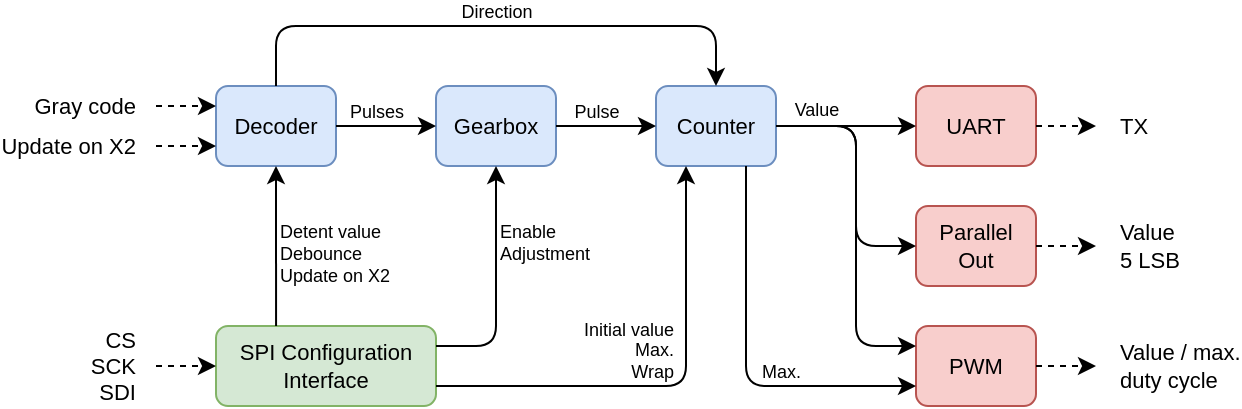 <mxfile version="23.1.5" type="device">
  <diagram name="Page-1" id="2tCvzy36wnuEN88fuqTe">
    <mxGraphModel dx="2003" dy="837" grid="1" gridSize="10" guides="1" tooltips="1" connect="1" arrows="1" fold="1" page="1" pageScale="1" pageWidth="1654" pageHeight="1169" math="0" shadow="0">
      <root>
        <mxCell id="0" />
        <mxCell id="1" parent="0" />
        <mxCell id="hU2LhtuJZFpMrHm7iezN-1" value="Decoder" style="rounded=1;whiteSpace=wrap;html=1;fillColor=#dae8fc;strokeColor=#6c8ebf;fontSize=11;" vertex="1" parent="1">
          <mxGeometry x="350" y="480" width="60" height="40" as="geometry" />
        </mxCell>
        <mxCell id="hU2LhtuJZFpMrHm7iezN-2" value="Counter" style="rounded=1;whiteSpace=wrap;html=1;fillColor=#dae8fc;strokeColor=#6c8ebf;fontSize=11;" vertex="1" parent="1">
          <mxGeometry x="570" y="480" width="60" height="40" as="geometry" />
        </mxCell>
        <mxCell id="hU2LhtuJZFpMrHm7iezN-3" value="Gearbox" style="rounded=1;whiteSpace=wrap;html=1;fillColor=#dae8fc;strokeColor=#6c8ebf;fontSize=11;" vertex="1" parent="1">
          <mxGeometry x="460" y="480" width="60" height="40" as="geometry" />
        </mxCell>
        <mxCell id="hU2LhtuJZFpMrHm7iezN-4" value="PWM" style="rounded=1;whiteSpace=wrap;html=1;fillColor=#f8cecc;strokeColor=#b85450;fontSize=11;" vertex="1" parent="1">
          <mxGeometry x="700" y="600" width="60" height="40" as="geometry" />
        </mxCell>
        <mxCell id="hU2LhtuJZFpMrHm7iezN-5" value="UART" style="rounded=1;whiteSpace=wrap;html=1;fillColor=#f8cecc;strokeColor=#b85450;fontSize=11;" vertex="1" parent="1">
          <mxGeometry x="700" y="480" width="60" height="40" as="geometry" />
        </mxCell>
        <mxCell id="hU2LhtuJZFpMrHm7iezN-6" value="Parallel&lt;br&gt;Out" style="rounded=1;whiteSpace=wrap;html=1;fillColor=#f8cecc;strokeColor=#b85450;fontSize=11;" vertex="1" parent="1">
          <mxGeometry x="700" y="540" width="60" height="40" as="geometry" />
        </mxCell>
        <mxCell id="hU2LhtuJZFpMrHm7iezN-7" value="SPI Configuration Interface" style="rounded=1;whiteSpace=wrap;html=1;fillColor=#d5e8d4;strokeColor=#82b366;fontSize=11;" vertex="1" parent="1">
          <mxGeometry x="350" y="600" width="110" height="40" as="geometry" />
        </mxCell>
        <mxCell id="hU2LhtuJZFpMrHm7iezN-10" value="" style="endArrow=classic;html=1;rounded=1;entryX=0;entryY=0.5;entryDx=0;entryDy=0;exitX=1;exitY=0.5;exitDx=0;exitDy=0;" edge="1" parent="1" source="hU2LhtuJZFpMrHm7iezN-2" target="hU2LhtuJZFpMrHm7iezN-5">
          <mxGeometry width="50" height="50" relative="1" as="geometry">
            <mxPoint x="800" y="600" as="sourcePoint" />
            <mxPoint x="850" y="550" as="targetPoint" />
          </mxGeometry>
        </mxCell>
        <mxCell id="hU2LhtuJZFpMrHm7iezN-11" value="" style="endArrow=classic;html=1;rounded=1;entryX=0;entryY=0.25;entryDx=0;entryDy=0;exitX=1;exitY=0.5;exitDx=0;exitDy=0;edgeStyle=orthogonalEdgeStyle;curved=0;" edge="1" parent="1" source="hU2LhtuJZFpMrHm7iezN-2" target="hU2LhtuJZFpMrHm7iezN-4">
          <mxGeometry width="50" height="50" relative="1" as="geometry">
            <mxPoint x="640" y="510" as="sourcePoint" />
            <mxPoint x="710" y="460" as="targetPoint" />
            <Array as="points">
              <mxPoint x="670" y="500" />
              <mxPoint x="670" y="610" />
            </Array>
          </mxGeometry>
        </mxCell>
        <mxCell id="hU2LhtuJZFpMrHm7iezN-8" value="" style="endArrow=classic;html=1;rounded=1;exitX=1;exitY=0.5;exitDx=0;exitDy=0;entryX=0;entryY=0.5;entryDx=0;entryDy=0;edgeStyle=orthogonalEdgeStyle;curved=0;" edge="1" parent="1" source="hU2LhtuJZFpMrHm7iezN-2" target="hU2LhtuJZFpMrHm7iezN-6">
          <mxGeometry width="50" height="50" relative="1" as="geometry">
            <mxPoint x="800" y="600" as="sourcePoint" />
            <mxPoint x="850" y="550" as="targetPoint" />
            <Array as="points">
              <mxPoint x="670" y="500" />
              <mxPoint x="670" y="560" />
            </Array>
          </mxGeometry>
        </mxCell>
        <mxCell id="hU2LhtuJZFpMrHm7iezN-9" value="Value" style="edgeLabel;html=1;align=center;verticalAlign=bottom;resizable=0;points=[];fontSize=9;" vertex="1" connectable="0" parent="hU2LhtuJZFpMrHm7iezN-8">
          <mxGeometry x="-0.16" y="1" relative="1" as="geometry">
            <mxPoint x="-21" y="-15" as="offset" />
          </mxGeometry>
        </mxCell>
        <mxCell id="hU2LhtuJZFpMrHm7iezN-12" value="" style="endArrow=classic;html=1;rounded=1;exitX=0.5;exitY=0;exitDx=0;exitDy=0;edgeStyle=orthogonalEdgeStyle;curved=0;entryX=0.5;entryY=0;entryDx=0;entryDy=0;" edge="1" parent="1" source="hU2LhtuJZFpMrHm7iezN-1" target="hU2LhtuJZFpMrHm7iezN-2">
          <mxGeometry width="50" height="50" relative="1" as="geometry">
            <mxPoint x="640" y="510" as="sourcePoint" />
            <mxPoint x="710" y="460" as="targetPoint" />
            <Array as="points">
              <mxPoint x="380" y="450" />
              <mxPoint x="600" y="450" />
            </Array>
          </mxGeometry>
        </mxCell>
        <mxCell id="hU2LhtuJZFpMrHm7iezN-13" value="Direction" style="edgeLabel;html=1;align=center;verticalAlign=bottom;resizable=0;points=[];fontSize=9;" vertex="1" connectable="0" parent="hU2LhtuJZFpMrHm7iezN-12">
          <mxGeometry x="0.258" relative="1" as="geometry">
            <mxPoint x="-36" as="offset" />
          </mxGeometry>
        </mxCell>
        <mxCell id="hU2LhtuJZFpMrHm7iezN-14" value="" style="endArrow=classic;html=1;rounded=0;exitX=1;exitY=0.5;exitDx=0;exitDy=0;entryX=0;entryY=0.5;entryDx=0;entryDy=0;" edge="1" parent="1" source="hU2LhtuJZFpMrHm7iezN-3" target="hU2LhtuJZFpMrHm7iezN-2">
          <mxGeometry width="50" height="50" relative="1" as="geometry">
            <mxPoint x="640" y="510" as="sourcePoint" />
            <mxPoint x="550" y="520" as="targetPoint" />
          </mxGeometry>
        </mxCell>
        <mxCell id="hU2LhtuJZFpMrHm7iezN-15" value="Pulse" style="edgeLabel;html=1;align=center;verticalAlign=bottom;resizable=0;points=[];fontSize=9;" vertex="1" connectable="0" parent="hU2LhtuJZFpMrHm7iezN-14">
          <mxGeometry x="-0.16" y="1" relative="1" as="geometry">
            <mxPoint x="-1" y="1" as="offset" />
          </mxGeometry>
        </mxCell>
        <mxCell id="hU2LhtuJZFpMrHm7iezN-17" value="" style="endArrow=classic;html=1;rounded=0;exitX=1;exitY=0.5;exitDx=0;exitDy=0;entryX=0;entryY=0.5;entryDx=0;entryDy=0;" edge="1" parent="1" source="hU2LhtuJZFpMrHm7iezN-1" target="hU2LhtuJZFpMrHm7iezN-3">
          <mxGeometry width="50" height="50" relative="1" as="geometry">
            <mxPoint x="530" y="510" as="sourcePoint" />
            <mxPoint x="580" y="510" as="targetPoint" />
          </mxGeometry>
        </mxCell>
        <mxCell id="hU2LhtuJZFpMrHm7iezN-18" value="Pulses" style="edgeLabel;html=1;align=center;verticalAlign=bottom;resizable=0;points=[];fontSize=9;" vertex="1" connectable="0" parent="hU2LhtuJZFpMrHm7iezN-17">
          <mxGeometry x="-0.16" y="1" relative="1" as="geometry">
            <mxPoint x="-1" y="1" as="offset" />
          </mxGeometry>
        </mxCell>
        <mxCell id="hU2LhtuJZFpMrHm7iezN-19" value="" style="endArrow=classic;html=1;rounded=1;edgeStyle=orthogonalEdgeStyle;curved=0;entryX=0;entryY=0.75;entryDx=0;entryDy=0;exitX=0.75;exitY=1;exitDx=0;exitDy=0;" edge="1" parent="1" source="hU2LhtuJZFpMrHm7iezN-2" target="hU2LhtuJZFpMrHm7iezN-4">
          <mxGeometry width="50" height="50" relative="1" as="geometry">
            <mxPoint x="600" y="540" as="sourcePoint" />
            <mxPoint x="700" y="570" as="targetPoint" />
          </mxGeometry>
        </mxCell>
        <mxCell id="hU2LhtuJZFpMrHm7iezN-30" value="Max." style="edgeLabel;html=1;align=left;verticalAlign=bottom;resizable=0;points=[];fontSize=9;" vertex="1" connectable="0" parent="hU2LhtuJZFpMrHm7iezN-19">
          <mxGeometry x="0.326" y="-1" relative="1" as="geometry">
            <mxPoint x="-14" y="-1" as="offset" />
          </mxGeometry>
        </mxCell>
        <mxCell id="hU2LhtuJZFpMrHm7iezN-24" value="" style="endArrow=classic;html=1;rounded=1;edgeStyle=orthogonalEdgeStyle;curved=0;entryX=0.5;entryY=1;entryDx=0;entryDy=0;exitX=1;exitY=0.25;exitDx=0;exitDy=0;" edge="1" parent="1" source="hU2LhtuJZFpMrHm7iezN-7" target="hU2LhtuJZFpMrHm7iezN-3">
          <mxGeometry width="50" height="50" relative="1" as="geometry">
            <mxPoint x="625" y="530" as="sourcePoint" />
            <mxPoint x="720" y="570" as="targetPoint" />
          </mxGeometry>
        </mxCell>
        <mxCell id="hU2LhtuJZFpMrHm7iezN-29" value="&lt;div style=&quot;font-size: 9px;&quot;&gt;&lt;font style=&quot;font-size: 9px;&quot;&gt;Enable&lt;/font&gt;&lt;/div&gt;&lt;div style=&quot;font-size: 9px;&quot;&gt;&lt;font style=&quot;font-size: 9px;&quot;&gt;Adjustment&lt;/font&gt;&lt;/div&gt;" style="edgeLabel;html=1;align=left;verticalAlign=top;resizable=0;points=[];fontSize=9;" vertex="1" connectable="0" parent="hU2LhtuJZFpMrHm7iezN-24">
          <mxGeometry x="0.16" y="-1" relative="1" as="geometry">
            <mxPoint x="-1" y="-30" as="offset" />
          </mxGeometry>
        </mxCell>
        <mxCell id="hU2LhtuJZFpMrHm7iezN-25" value="" style="endArrow=classic;html=1;rounded=1;edgeStyle=orthogonalEdgeStyle;curved=0;entryX=0.25;entryY=1;entryDx=0;entryDy=0;exitX=1;exitY=0.75;exitDx=0;exitDy=0;" edge="1" parent="1" source="hU2LhtuJZFpMrHm7iezN-7" target="hU2LhtuJZFpMrHm7iezN-2">
          <mxGeometry width="50" height="50" relative="1" as="geometry">
            <mxPoint x="470" y="605" as="sourcePoint" />
            <mxPoint x="510" y="530" as="targetPoint" />
          </mxGeometry>
        </mxCell>
        <mxCell id="hU2LhtuJZFpMrHm7iezN-28" value="&lt;div style=&quot;font-size: 9px;&quot;&gt;&lt;font style=&quot;font-size: 9px;&quot;&gt;Initial value&lt;/font&gt;&lt;/div&gt;&lt;div style=&quot;font-size: 9px;&quot;&gt;&lt;font style=&quot;font-size: 9px;&quot;&gt;Max.&lt;br style=&quot;font-size: 9px;&quot;&gt;Wrap&lt;/font&gt;&lt;/div&gt;" style="edgeLabel;html=1;align=right;verticalAlign=bottom;resizable=0;points=[];fontSize=9;" vertex="1" connectable="0" parent="hU2LhtuJZFpMrHm7iezN-25">
          <mxGeometry x="-0.257" y="2" relative="1" as="geometry">
            <mxPoint x="32" y="2" as="offset" />
          </mxGeometry>
        </mxCell>
        <mxCell id="hU2LhtuJZFpMrHm7iezN-26" value="" style="endArrow=classic;html=1;rounded=0;entryX=0.5;entryY=1;entryDx=0;entryDy=0;exitX=0.273;exitY=0;exitDx=0;exitDy=0;exitPerimeter=0;" edge="1" parent="1" source="hU2LhtuJZFpMrHm7iezN-7" target="hU2LhtuJZFpMrHm7iezN-1">
          <mxGeometry width="50" height="50" relative="1" as="geometry">
            <mxPoint x="670" y="710" as="sourcePoint" />
            <mxPoint x="720" y="660" as="targetPoint" />
          </mxGeometry>
        </mxCell>
        <mxCell id="hU2LhtuJZFpMrHm7iezN-31" value="Detent value&lt;br style=&quot;font-size: 9px;&quot;&gt;Debounce&lt;br&gt;Update on X2" style="edgeLabel;html=1;align=left;verticalAlign=top;resizable=0;points=[];fontSize=9;" vertex="1" connectable="0" parent="hU2LhtuJZFpMrHm7iezN-26">
          <mxGeometry x="-0.036" relative="1" as="geometry">
            <mxPoint y="-21" as="offset" />
          </mxGeometry>
        </mxCell>
        <mxCell id="hU2LhtuJZFpMrHm7iezN-32" value="" style="endArrow=classic;html=1;rounded=0;dashed=1;entryX=0;entryY=0.25;entryDx=0;entryDy=0;" edge="1" parent="1" target="hU2LhtuJZFpMrHm7iezN-1">
          <mxGeometry width="50" height="50" relative="1" as="geometry">
            <mxPoint x="320" y="490" as="sourcePoint" />
            <mxPoint x="710" y="740" as="targetPoint" />
          </mxGeometry>
        </mxCell>
        <mxCell id="hU2LhtuJZFpMrHm7iezN-33" value="Gray code" style="edgeLabel;html=1;align=right;verticalAlign=middle;resizable=0;points=[];" vertex="1" connectable="0" parent="hU2LhtuJZFpMrHm7iezN-32">
          <mxGeometry x="-0.189" y="1" relative="1" as="geometry">
            <mxPoint x="-22" y="1" as="offset" />
          </mxGeometry>
        </mxCell>
        <mxCell id="hU2LhtuJZFpMrHm7iezN-34" value="" style="endArrow=classic;html=1;rounded=0;dashed=1;entryX=0;entryY=0.5;entryDx=0;entryDy=0;" edge="1" parent="1" target="hU2LhtuJZFpMrHm7iezN-7">
          <mxGeometry width="50" height="50" relative="1" as="geometry">
            <mxPoint x="320" y="620" as="sourcePoint" />
            <mxPoint x="360" y="510" as="targetPoint" />
          </mxGeometry>
        </mxCell>
        <mxCell id="hU2LhtuJZFpMrHm7iezN-35" value="CS&lt;br&gt;&amp;nbsp;SCK&lt;br&gt;SDI" style="edgeLabel;html=1;align=right;verticalAlign=middle;resizable=0;points=[];" vertex="1" connectable="0" parent="hU2LhtuJZFpMrHm7iezN-34">
          <mxGeometry x="-0.189" y="1" relative="1" as="geometry">
            <mxPoint x="-22" y="1" as="offset" />
          </mxGeometry>
        </mxCell>
        <mxCell id="hU2LhtuJZFpMrHm7iezN-36" value="" style="endArrow=classic;html=1;rounded=0;dashed=1;exitX=1;exitY=0.5;exitDx=0;exitDy=0;" edge="1" parent="1" source="hU2LhtuJZFpMrHm7iezN-5">
          <mxGeometry width="50" height="50" relative="1" as="geometry">
            <mxPoint x="330" y="510" as="sourcePoint" />
            <mxPoint x="790" y="500" as="targetPoint" />
          </mxGeometry>
        </mxCell>
        <mxCell id="hU2LhtuJZFpMrHm7iezN-37" value="TX" style="edgeLabel;html=1;align=left;verticalAlign=middle;resizable=0;points=[];fontSize=11;" vertex="1" connectable="0" parent="hU2LhtuJZFpMrHm7iezN-36">
          <mxGeometry x="-0.189" y="1" relative="1" as="geometry">
            <mxPoint x="28" y="1" as="offset" />
          </mxGeometry>
        </mxCell>
        <mxCell id="hU2LhtuJZFpMrHm7iezN-38" value="" style="endArrow=classic;html=1;rounded=0;dashed=1;exitX=1;exitY=0.5;exitDx=0;exitDy=0;" edge="1" parent="1" source="hU2LhtuJZFpMrHm7iezN-6">
          <mxGeometry width="50" height="50" relative="1" as="geometry">
            <mxPoint x="790" y="510" as="sourcePoint" />
            <mxPoint x="790" y="560" as="targetPoint" />
          </mxGeometry>
        </mxCell>
        <mxCell id="hU2LhtuJZFpMrHm7iezN-39" value="Value&lt;br style=&quot;font-size: 11px;&quot;&gt;5 LSB" style="edgeLabel;html=1;align=left;verticalAlign=middle;resizable=0;points=[];fontSize=11;" vertex="1" connectable="0" parent="hU2LhtuJZFpMrHm7iezN-38">
          <mxGeometry x="-0.189" y="1" relative="1" as="geometry">
            <mxPoint x="28" y="1" as="offset" />
          </mxGeometry>
        </mxCell>
        <mxCell id="hU2LhtuJZFpMrHm7iezN-40" value="" style="endArrow=classic;html=1;rounded=0;dashed=1;exitX=1;exitY=0.5;exitDx=0;exitDy=0;" edge="1" parent="1" source="hU2LhtuJZFpMrHm7iezN-4">
          <mxGeometry width="50" height="50" relative="1" as="geometry">
            <mxPoint x="790" y="570" as="sourcePoint" />
            <mxPoint x="790" y="620" as="targetPoint" />
          </mxGeometry>
        </mxCell>
        <mxCell id="hU2LhtuJZFpMrHm7iezN-41" value="Value / max.&lt;br style=&quot;font-size: 11px;&quot;&gt;duty cycle" style="edgeLabel;html=1;align=left;verticalAlign=middle;resizable=0;points=[];fontSize=11;" vertex="1" connectable="0" parent="hU2LhtuJZFpMrHm7iezN-40">
          <mxGeometry x="-0.189" y="1" relative="1" as="geometry">
            <mxPoint x="28" y="1" as="offset" />
          </mxGeometry>
        </mxCell>
        <mxCell id="hU2LhtuJZFpMrHm7iezN-42" value="" style="endArrow=classic;html=1;rounded=0;dashed=1;" edge="1" parent="1">
          <mxGeometry width="50" height="50" relative="1" as="geometry">
            <mxPoint x="320" y="510" as="sourcePoint" />
            <mxPoint x="350" y="510" as="targetPoint" />
          </mxGeometry>
        </mxCell>
        <mxCell id="hU2LhtuJZFpMrHm7iezN-43" value="Update on X2" style="edgeLabel;html=1;align=right;verticalAlign=middle;resizable=0;points=[];" vertex="1" connectable="0" parent="hU2LhtuJZFpMrHm7iezN-42">
          <mxGeometry x="-0.189" y="1" relative="1" as="geometry">
            <mxPoint x="-22" y="1" as="offset" />
          </mxGeometry>
        </mxCell>
      </root>
    </mxGraphModel>
  </diagram>
</mxfile>
